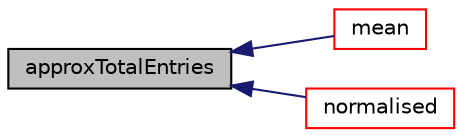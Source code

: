 digraph "approxTotalEntries"
{
  bgcolor="transparent";
  edge [fontname="Helvetica",fontsize="10",labelfontname="Helvetica",labelfontsize="10"];
  node [fontname="Helvetica",fontsize="10",shape=record];
  rankdir="LR";
  Node609 [label="approxTotalEntries",height=0.2,width=0.4,color="black", fillcolor="grey75", style="filled", fontcolor="black"];
  Node609 -> Node610 [dir="back",color="midnightblue",fontsize="10",style="solid",fontname="Helvetica"];
  Node610 [label="mean",height=0.2,width=0.4,color="red",URL="$a25517.html#ae67769e0de409aa59214115246e021ce"];
  Node609 -> Node612 [dir="back",color="midnightblue",fontsize="10",style="solid",fontname="Helvetica"];
  Node612 [label="normalised",height=0.2,width=0.4,color="red",URL="$a25517.html#a8e68a759f0bcb21f4f133737e1318ef6"];
}
